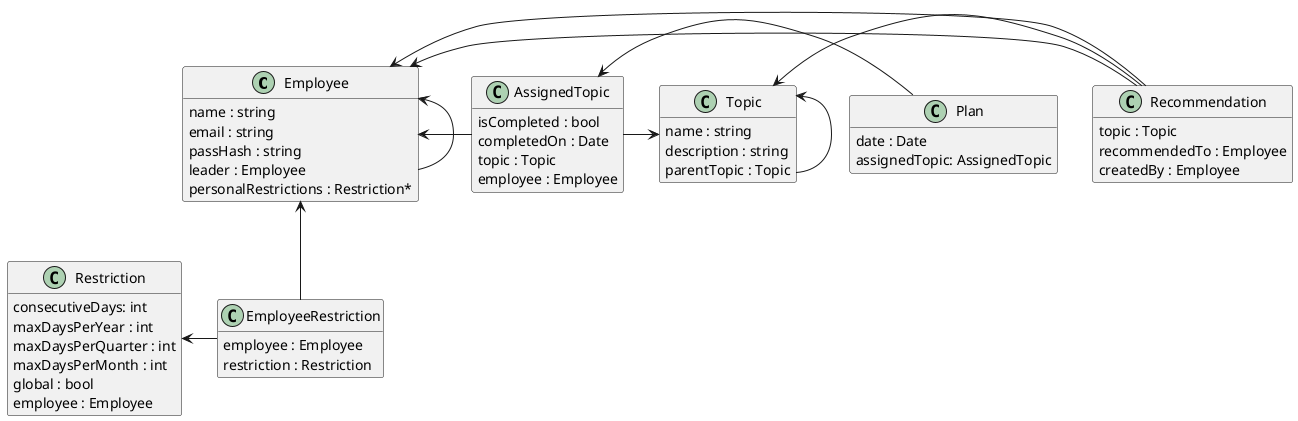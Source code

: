 @startuml

hide empty members

together {
class Employee {
  name : string
  email : string
  passHash : string
  leader : Employee
  personalRestrictions : Restriction*
}

class Plan {
  date : Date
  assignedTopic: AssignedTopic
}

class Recommendation {
  topic : Topic
  recommendedTo : Employee
  createdBy : Employee
}
}

class Restriction {
  consecutiveDays: int
  maxDaysPerYear : int
  maxDaysPerQuarter : int
  maxDaysPerMonth : int
  global : bool
  employee : Employee
}

class EmployeeRestriction{
  employee : Employee
  restriction : Restriction
}

class AssignedTopic {
    isCompleted : bool
    completedOn : Date
    topic : Topic
    employee : Employee
}

class Topic {
  name : string
  description : string
  parentTopic : Topic
}


Recommendation -d> Topic
AssignedTopic -u> Employee
AssignedTopic -d> Topic
AssignedTopic <-d- Plan
Employee <- Employee
Employee <-d- EmployeeRestriction
EmployeeRestriction -u> Restriction
Recommendation -> Employee
Recommendation -> Employee
Topic <- Topic

@enduml
